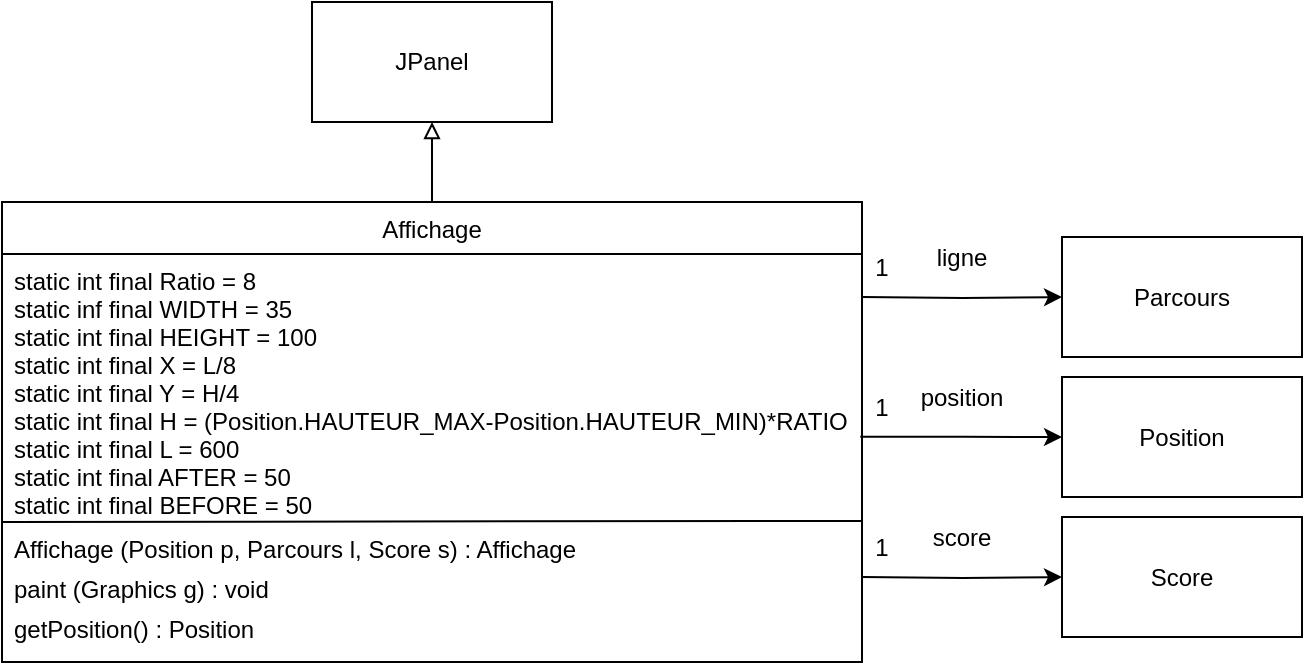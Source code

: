 <mxfile version="23.1.1" type="device">
  <diagram id="C5RBs43oDa-KdzZeNtuy" name="Page-1">
    <mxGraphModel dx="1485" dy="446" grid="1" gridSize="10" guides="1" tooltips="1" connect="1" arrows="1" fold="1" page="1" pageScale="1" pageWidth="827" pageHeight="1169" math="0" shadow="0">
      <root>
        <mxCell id="WIyWlLk6GJQsqaUBKTNV-0" />
        <mxCell id="WIyWlLk6GJQsqaUBKTNV-1" parent="WIyWlLk6GJQsqaUBKTNV-0" />
        <mxCell id="KfW2p2FMsXO448tqIPZe-2" style="edgeStyle=orthogonalEdgeStyle;rounded=0;orthogonalLoop=1;jettySize=auto;html=1;endArrow=block;endFill=0;" edge="1" parent="WIyWlLk6GJQsqaUBKTNV-1" source="zkfFHV4jXpPFQw0GAbJ--0" target="KfW2p2FMsXO448tqIPZe-1">
          <mxGeometry relative="1" as="geometry" />
        </mxCell>
        <mxCell id="zkfFHV4jXpPFQw0GAbJ--0" value="Affichage" style="swimlane;fontStyle=0;align=center;verticalAlign=top;childLayout=stackLayout;horizontal=1;startSize=26;horizontalStack=0;resizeParent=1;resizeLast=0;collapsible=1;marginBottom=0;rounded=0;shadow=0;strokeWidth=1;" parent="WIyWlLk6GJQsqaUBKTNV-1" vertex="1">
          <mxGeometry x="-20" y="200" width="430" height="230" as="geometry">
            <mxRectangle x="230" y="140" width="160" height="26" as="alternateBounds" />
          </mxGeometry>
        </mxCell>
        <mxCell id="zkfFHV4jXpPFQw0GAbJ--1" value="static int final Ratio = 8&#xa;static inf final WIDTH = 35&#xa;static int final HEIGHT = 100&#xa;static int final X = L/8&#xa;static int final Y = H/4&#xa;static int final H = (Position.HAUTEUR_MAX-Position.HAUTEUR_MIN)*RATIO &#xa;static int final L = 600&#xa;static int final AFTER = 50&#xa;static int final BEFORE = 50" style="text;align=left;verticalAlign=top;spacingLeft=4;spacingRight=4;overflow=hidden;rotatable=0;points=[[0,0.5],[1,0.5]];portConstraint=eastwest;" parent="zkfFHV4jXpPFQw0GAbJ--0" vertex="1">
          <mxGeometry y="26" width="430" height="134" as="geometry" />
        </mxCell>
        <mxCell id="KfW2p2FMsXO448tqIPZe-7" value="" style="endArrow=none;html=1;rounded=0;exitX=0;exitY=0.5;exitDx=0;exitDy=0;entryX=0.328;entryY=0.065;entryDx=0;entryDy=0;entryPerimeter=0;" edge="1" parent="zkfFHV4jXpPFQw0GAbJ--0" target="KfW2p2FMsXO448tqIPZe-20">
          <mxGeometry width="50" height="50" relative="1" as="geometry">
            <mxPoint y="160" as="sourcePoint" />
            <mxPoint x="420" y="160" as="targetPoint" />
          </mxGeometry>
        </mxCell>
        <mxCell id="KfW2p2FMsXO448tqIPZe-10" value="Affichage (Position p, Parcours l, Score s) : Affichage" style="text;align=left;verticalAlign=top;spacingLeft=4;spacingRight=4;overflow=hidden;rotatable=0;points=[[0,0.5],[1,0.5]];portConstraint=eastwest;" vertex="1" parent="zkfFHV4jXpPFQw0GAbJ--0">
          <mxGeometry y="160" width="430" height="20" as="geometry" />
        </mxCell>
        <mxCell id="KfW2p2FMsXO448tqIPZe-11" value="paint (Graphics g) : void" style="text;align=left;verticalAlign=top;spacingLeft=4;spacingRight=4;overflow=hidden;rotatable=0;points=[[0,0.5],[1,0.5]];portConstraint=eastwest;" vertex="1" parent="zkfFHV4jXpPFQw0GAbJ--0">
          <mxGeometry y="180" width="430" height="20" as="geometry" />
        </mxCell>
        <mxCell id="KfW2p2FMsXO448tqIPZe-12" value="getPosition() : Position" style="text;align=left;verticalAlign=top;spacingLeft=4;spacingRight=4;overflow=hidden;rotatable=0;points=[[0,0.5],[1,0.5]];portConstraint=eastwest;" vertex="1" parent="zkfFHV4jXpPFQw0GAbJ--0">
          <mxGeometry y="200" width="430" height="20" as="geometry" />
        </mxCell>
        <mxCell id="KfW2p2FMsXO448tqIPZe-0" value="Position" style="rounded=0;whiteSpace=wrap;html=1;" vertex="1" parent="WIyWlLk6GJQsqaUBKTNV-1">
          <mxGeometry x="510" y="287.5" width="120" height="60" as="geometry" />
        </mxCell>
        <mxCell id="KfW2p2FMsXO448tqIPZe-1" value="JPanel" style="rounded=0;whiteSpace=wrap;html=1;" vertex="1" parent="WIyWlLk6GJQsqaUBKTNV-1">
          <mxGeometry x="135" y="100" width="120" height="60" as="geometry" />
        </mxCell>
        <mxCell id="KfW2p2FMsXO448tqIPZe-3" style="edgeStyle=orthogonalEdgeStyle;rounded=0;orthogonalLoop=1;jettySize=auto;html=1;entryX=0;entryY=0.5;entryDx=0;entryDy=0;exitX=0.998;exitY=0.682;exitDx=0;exitDy=0;exitPerimeter=0;" edge="1" parent="WIyWlLk6GJQsqaUBKTNV-1" source="zkfFHV4jXpPFQw0GAbJ--1" target="KfW2p2FMsXO448tqIPZe-0">
          <mxGeometry relative="1" as="geometry">
            <mxPoint x="420" y="330" as="sourcePoint" />
          </mxGeometry>
        </mxCell>
        <mxCell id="KfW2p2FMsXO448tqIPZe-4" value="position" style="text;html=1;strokeColor=none;fillColor=none;align=center;verticalAlign=middle;whiteSpace=wrap;rounded=0;" vertex="1" parent="WIyWlLk6GJQsqaUBKTNV-1">
          <mxGeometry x="430" y="282.5" width="60" height="30" as="geometry" />
        </mxCell>
        <mxCell id="KfW2p2FMsXO448tqIPZe-5" value="1" style="text;html=1;strokeColor=none;fillColor=none;align=center;verticalAlign=middle;whiteSpace=wrap;rounded=0;" vertex="1" parent="WIyWlLk6GJQsqaUBKTNV-1">
          <mxGeometry x="390" y="287.5" width="60" height="30" as="geometry" />
        </mxCell>
        <mxCell id="KfW2p2FMsXO448tqIPZe-13" value="Parcours" style="rounded=0;whiteSpace=wrap;html=1;" vertex="1" parent="WIyWlLk6GJQsqaUBKTNV-1">
          <mxGeometry x="510" y="217.5" width="120" height="60" as="geometry" />
        </mxCell>
        <mxCell id="KfW2p2FMsXO448tqIPZe-14" style="edgeStyle=orthogonalEdgeStyle;rounded=0;orthogonalLoop=1;jettySize=auto;html=1;exitX=1;exitY=0.5;exitDx=0;exitDy=0;entryX=0;entryY=0.5;entryDx=0;entryDy=0;" edge="1" parent="WIyWlLk6GJQsqaUBKTNV-1" target="KfW2p2FMsXO448tqIPZe-13">
          <mxGeometry relative="1" as="geometry">
            <mxPoint x="410" y="247.5" as="sourcePoint" />
          </mxGeometry>
        </mxCell>
        <mxCell id="KfW2p2FMsXO448tqIPZe-15" value="ligne" style="text;html=1;strokeColor=none;fillColor=none;align=center;verticalAlign=middle;whiteSpace=wrap;rounded=0;" vertex="1" parent="WIyWlLk6GJQsqaUBKTNV-1">
          <mxGeometry x="430" y="212.5" width="60" height="30" as="geometry" />
        </mxCell>
        <mxCell id="KfW2p2FMsXO448tqIPZe-16" value="1" style="text;html=1;strokeColor=none;fillColor=none;align=center;verticalAlign=middle;whiteSpace=wrap;rounded=0;" vertex="1" parent="WIyWlLk6GJQsqaUBKTNV-1">
          <mxGeometry x="390" y="217.5" width="60" height="30" as="geometry" />
        </mxCell>
        <mxCell id="KfW2p2FMsXO448tqIPZe-17" value="Score" style="rounded=0;whiteSpace=wrap;html=1;" vertex="1" parent="WIyWlLk6GJQsqaUBKTNV-1">
          <mxGeometry x="510" y="357.5" width="120" height="60" as="geometry" />
        </mxCell>
        <mxCell id="KfW2p2FMsXO448tqIPZe-18" style="edgeStyle=orthogonalEdgeStyle;rounded=0;orthogonalLoop=1;jettySize=auto;html=1;exitX=1;exitY=0.5;exitDx=0;exitDy=0;entryX=0;entryY=0.5;entryDx=0;entryDy=0;" edge="1" parent="WIyWlLk6GJQsqaUBKTNV-1" target="KfW2p2FMsXO448tqIPZe-17">
          <mxGeometry relative="1" as="geometry">
            <mxPoint x="410" y="387.5" as="sourcePoint" />
          </mxGeometry>
        </mxCell>
        <mxCell id="KfW2p2FMsXO448tqIPZe-19" value="score" style="text;html=1;strokeColor=none;fillColor=none;align=center;verticalAlign=middle;whiteSpace=wrap;rounded=0;" vertex="1" parent="WIyWlLk6GJQsqaUBKTNV-1">
          <mxGeometry x="430" y="352.5" width="60" height="30" as="geometry" />
        </mxCell>
        <mxCell id="KfW2p2FMsXO448tqIPZe-20" value="1" style="text;html=1;strokeColor=none;fillColor=none;align=center;verticalAlign=middle;whiteSpace=wrap;rounded=0;" vertex="1" parent="WIyWlLk6GJQsqaUBKTNV-1">
          <mxGeometry x="390" y="357.5" width="60" height="30" as="geometry" />
        </mxCell>
      </root>
    </mxGraphModel>
  </diagram>
</mxfile>
